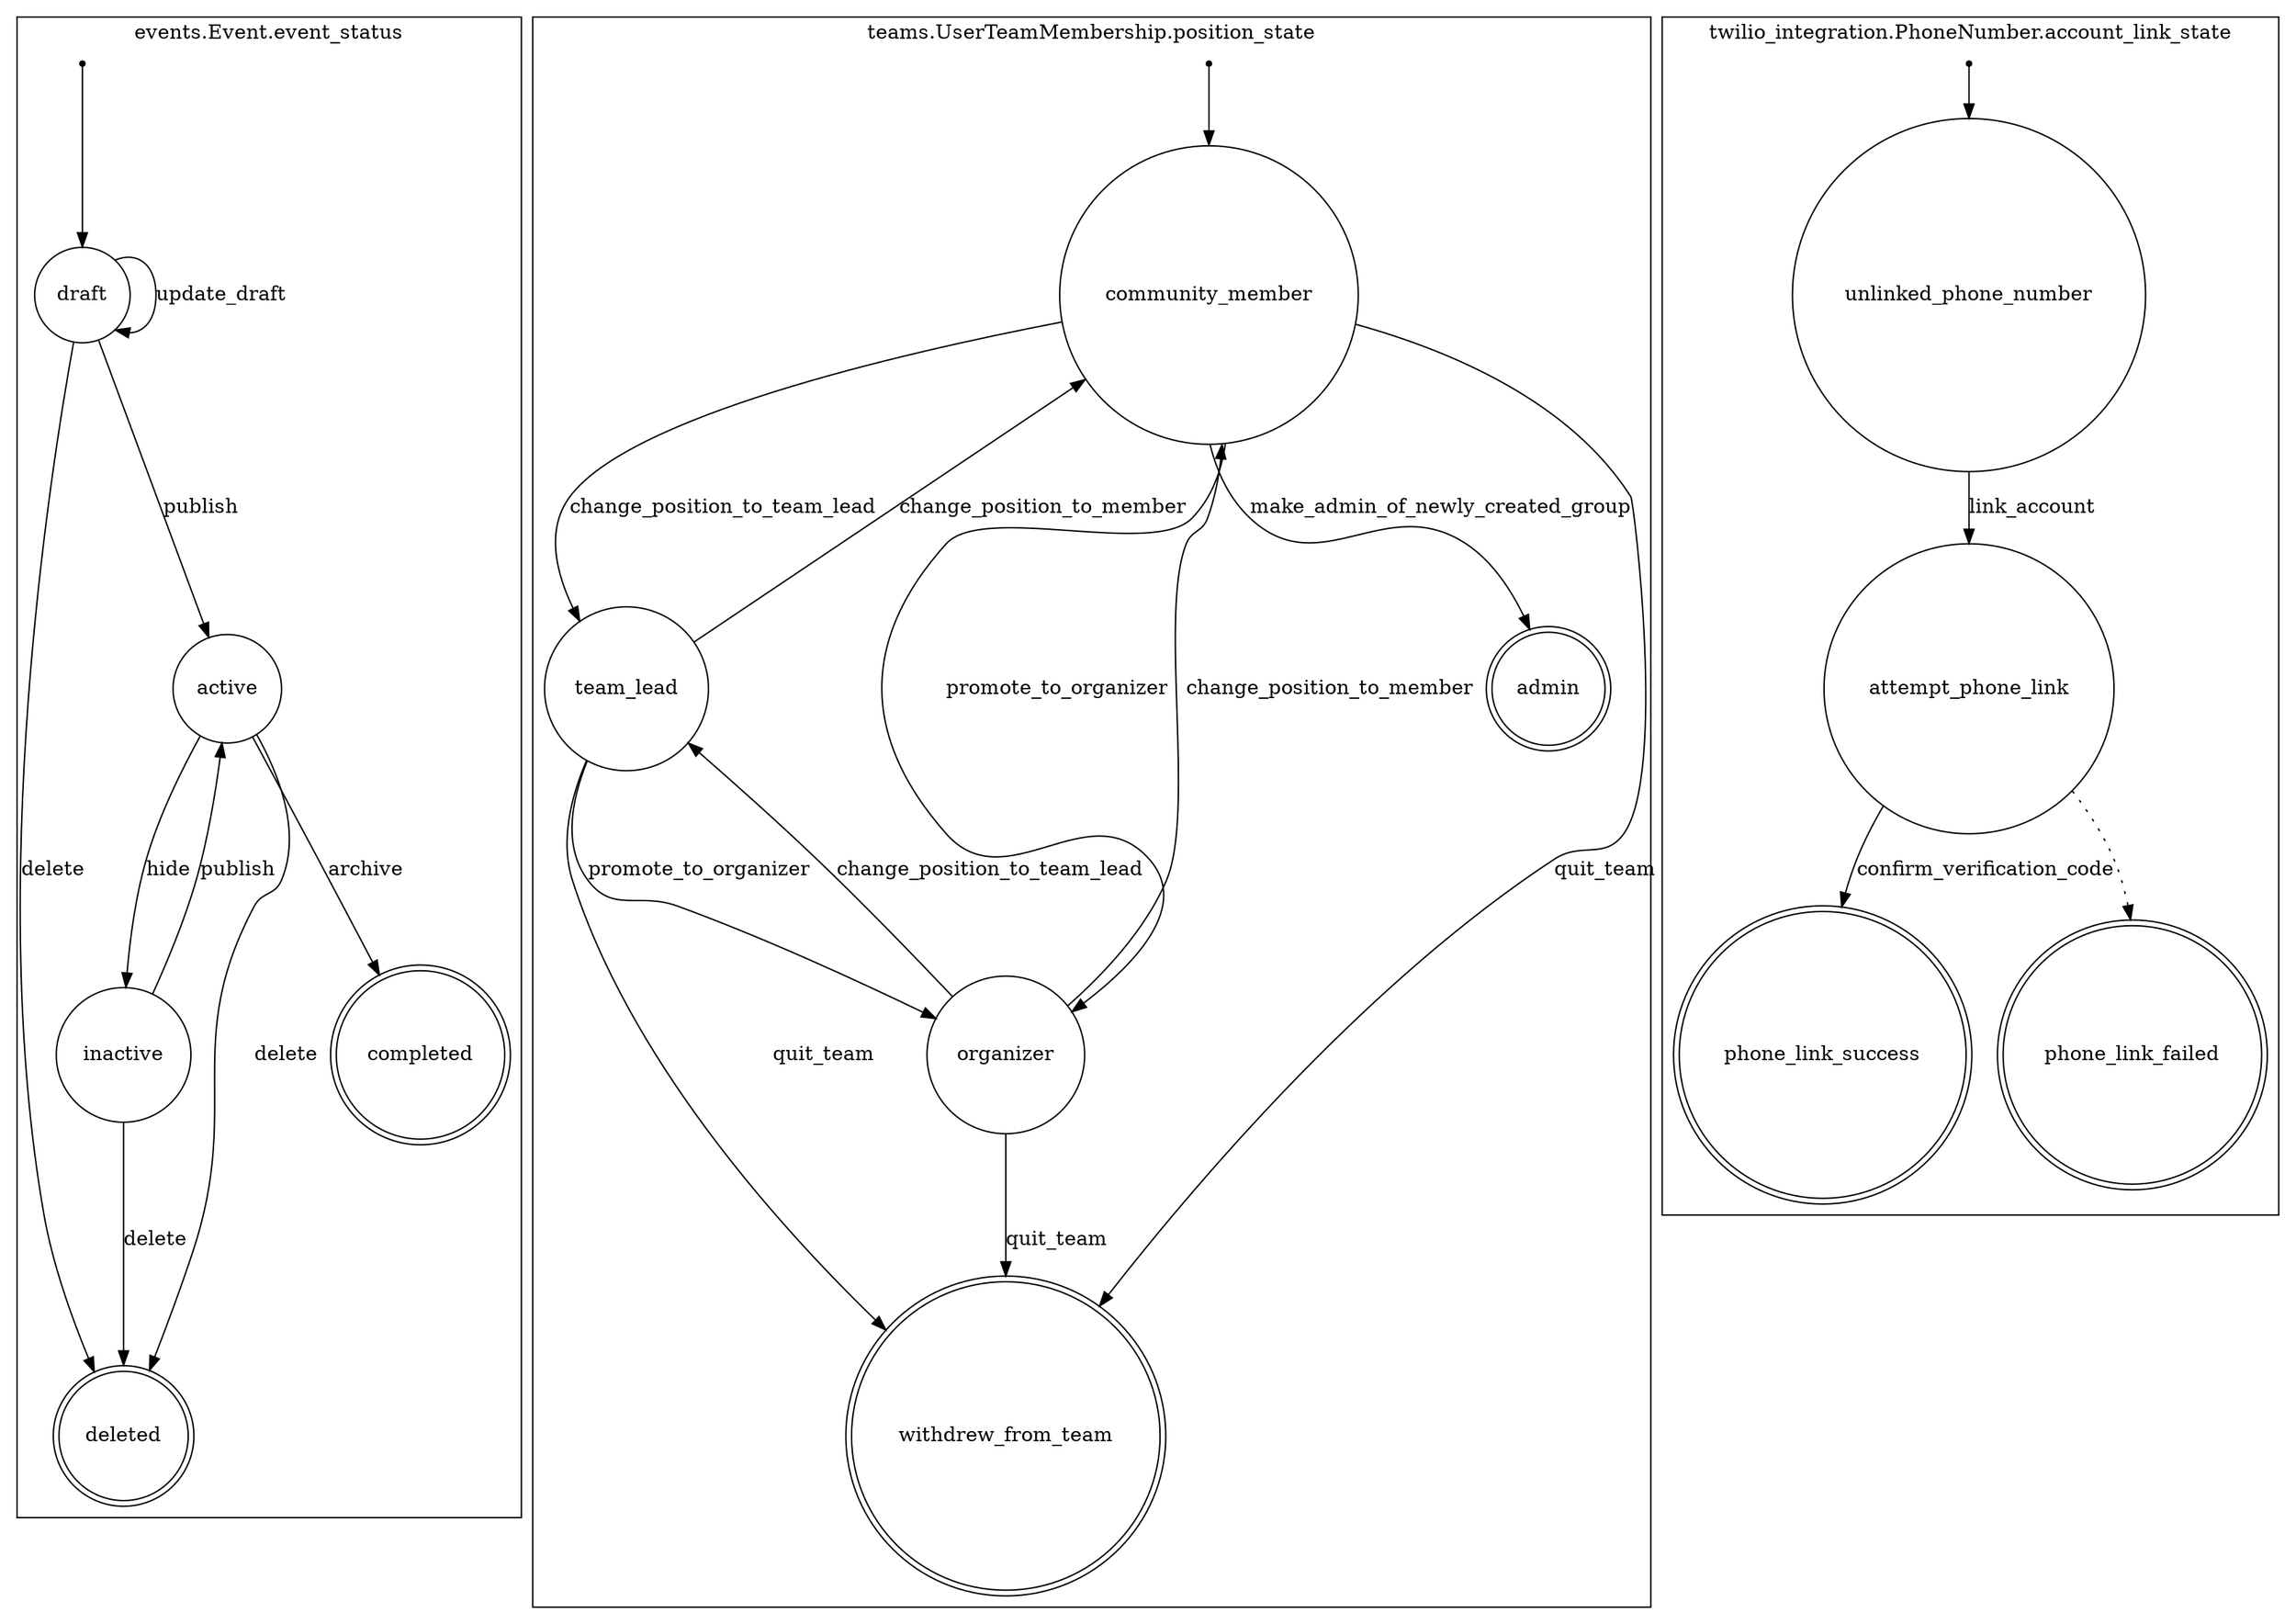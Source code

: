 digraph {
	subgraph cluster_events_Event_event_status {
		graph [label="events.Event.event_status"]
		"events.event.event_status.deleted" [label=deleted shape=doublecircle]
		"events.event.event_status.completed" [label=completed shape=doublecircle]
		"events.event.event_status.draft" [label=draft shape=circle]
		"events.event.event_status._initial" [label="" shape=point]
		"events.event.event_status._initial" -> "events.event.event_status.draft"
		"events.event.event_status.inactive" [label=inactive shape=circle]
		"events.event.event_status.active" [label=active shape=circle]
		"events.event.event_status.draft" -> "events.event.event_status.deleted" [label=delete]
		"events.event.event_status.inactive" -> "events.event.event_status.active" [label=publish]
		"events.event.event_status.draft" -> "events.event.event_status.draft" [label=update_draft]
		"events.event.event_status.inactive" -> "events.event.event_status.deleted" [label=delete]
		"events.event.event_status.active" -> "events.event.event_status.deleted" [label=delete]
		"events.event.event_status.active" -> "events.event.event_status.completed" [label=archive]
		"events.event.event_status.draft" -> "events.event.event_status.active" [label=publish]
		"events.event.event_status.active" -> "events.event.event_status.inactive" [label=hide]
	}
	subgraph cluster_teams_UserTeamMembership_position_state {
		graph [label="teams.UserTeamMembership.position_state"]
		"teams.user_team_membership.position_state.admin" [label=admin shape=doublecircle]
		"teams.user_team_membership.position_state.withdrew_from_team" [label=withdrew_from_team shape=doublecircle]
		"teams.user_team_membership.position_state.team_lead" [label=team_lead shape=circle]
		"teams.user_team_membership.position_state.organizer" [label=organizer shape=circle]
		"teams.user_team_membership.position_state.community_member" [label=community_member shape=circle]
		"teams.user_team_membership.position_state._initial" [label="" shape=point]
		"teams.user_team_membership.position_state._initial" -> "teams.user_team_membership.position_state.community_member"
		"teams.user_team_membership.position_state.organizer" -> "teams.user_team_membership.position_state.withdrew_from_team" [label=quit_team]
		"teams.user_team_membership.position_state.team_lead" -> "teams.user_team_membership.position_state.community_member" [label=change_position_to_member]
		"teams.user_team_membership.position_state.community_member" -> "teams.user_team_membership.position_state.team_lead" [label=change_position_to_team_lead]
		"teams.user_team_membership.position_state.team_lead" -> "teams.user_team_membership.position_state.withdrew_from_team" [label=quit_team]
		"teams.user_team_membership.position_state.organizer" -> "teams.user_team_membership.position_state.team_lead" [label=change_position_to_team_lead]
		"teams.user_team_membership.position_state.community_member" -> "teams.user_team_membership.position_state.withdrew_from_team" [label=quit_team]
		"teams.user_team_membership.position_state.organizer" -> "teams.user_team_membership.position_state.community_member" [label=change_position_to_member]
		"teams.user_team_membership.position_state.team_lead" -> "teams.user_team_membership.position_state.organizer" [label=promote_to_organizer]
		"teams.user_team_membership.position_state.community_member" -> "teams.user_team_membership.position_state.organizer" [label=promote_to_organizer]
		"teams.user_team_membership.position_state.community_member" -> "teams.user_team_membership.position_state.admin" [label=make_admin_of_newly_created_group]
	}
	subgraph cluster_twilio_integration_PhoneNumber_account_link_state {
		graph [label="twilio_integration.PhoneNumber.account_link_state"]
		"twilio_integration.phone_number.account_link_state.phone_link_success" [label=phone_link_success shape=doublecircle]
		"twilio_integration.phone_number.account_link_state.phone_link_failed" [label=phone_link_failed shape=doublecircle]
		"twilio_integration.phone_number.account_link_state.unlinked_phone_number" [label=unlinked_phone_number shape=circle]
		"twilio_integration.phone_number.account_link_state._initial" [label="" shape=point]
		"twilio_integration.phone_number.account_link_state._initial" -> "twilio_integration.phone_number.account_link_state.unlinked_phone_number"
		"twilio_integration.phone_number.account_link_state.attempt_phone_link" [label=attempt_phone_link shape=circle]
		"twilio_integration.phone_number.account_link_state.unlinked_phone_number" -> "twilio_integration.phone_number.account_link_state.attempt_phone_link" [label=link_account]
		"twilio_integration.phone_number.account_link_state.attempt_phone_link" -> "twilio_integration.phone_number.account_link_state.phone_link_failed" [style=dotted]
		"twilio_integration.phone_number.account_link_state.attempt_phone_link" -> "twilio_integration.phone_number.account_link_state.phone_link_success" [label=confirm_verification_code]
	}
}
